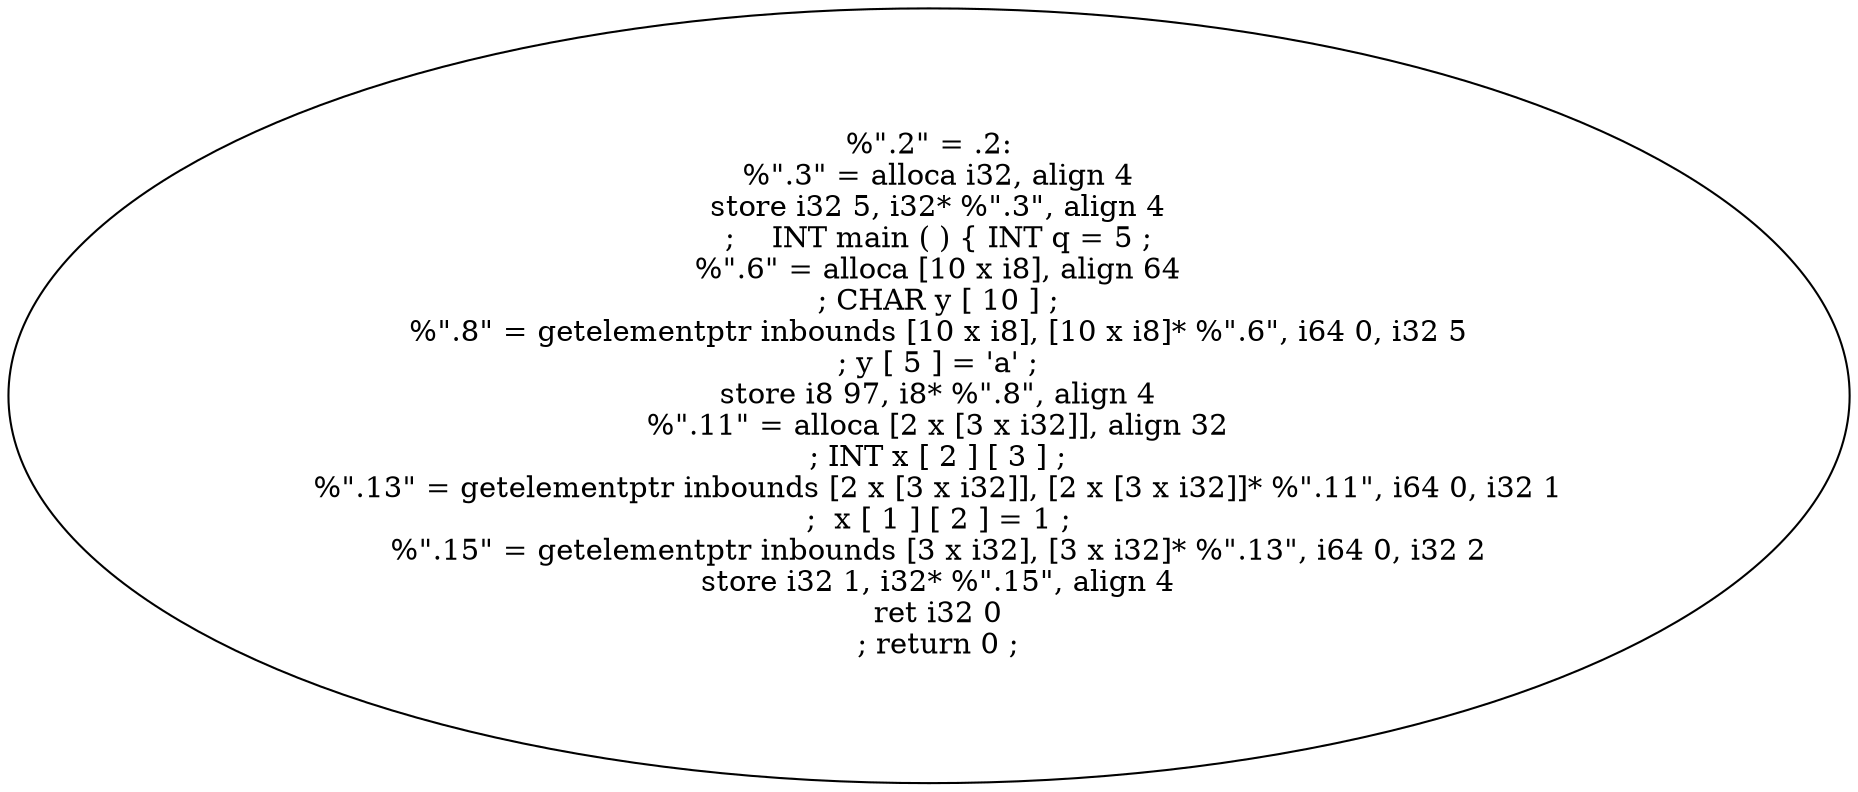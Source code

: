 digraph AST {
  "129070810285776" [label="%\".2\" = .2:
  %\".3\" = alloca i32, align 4
  store i32 5, i32* %\".3\", align 4
  ;    INT main ( ) { INT q = 5 ;
  %\".6\" = alloca [10 x i8], align 64
  ; CHAR y [ 10 ] ;
  %\".8\" = getelementptr inbounds [10 x i8], [10 x i8]* %\".6\", i64 0, i32 5
  ; y [ 5 ] = 'a' ;
  store i8 97, i8* %\".8\", align 4
  %\".11\" = alloca [2 x [3 x i32]], align 32
  ; INT x [ 2 ] [ 3 ] ;
  %\".13\" = getelementptr inbounds [2 x [3 x i32]], [2 x [3 x i32]]* %\".11\", i64 0, i32 1
  ;  x [ 1 ] [ 2 ] = 1 ;
  %\".15\" = getelementptr inbounds [3 x i32], [3 x i32]* %\".13\", i64 0, i32 2
  store i32 1, i32* %\".15\", align 4
  ret i32 0
  ; return 0 ;"];
}
